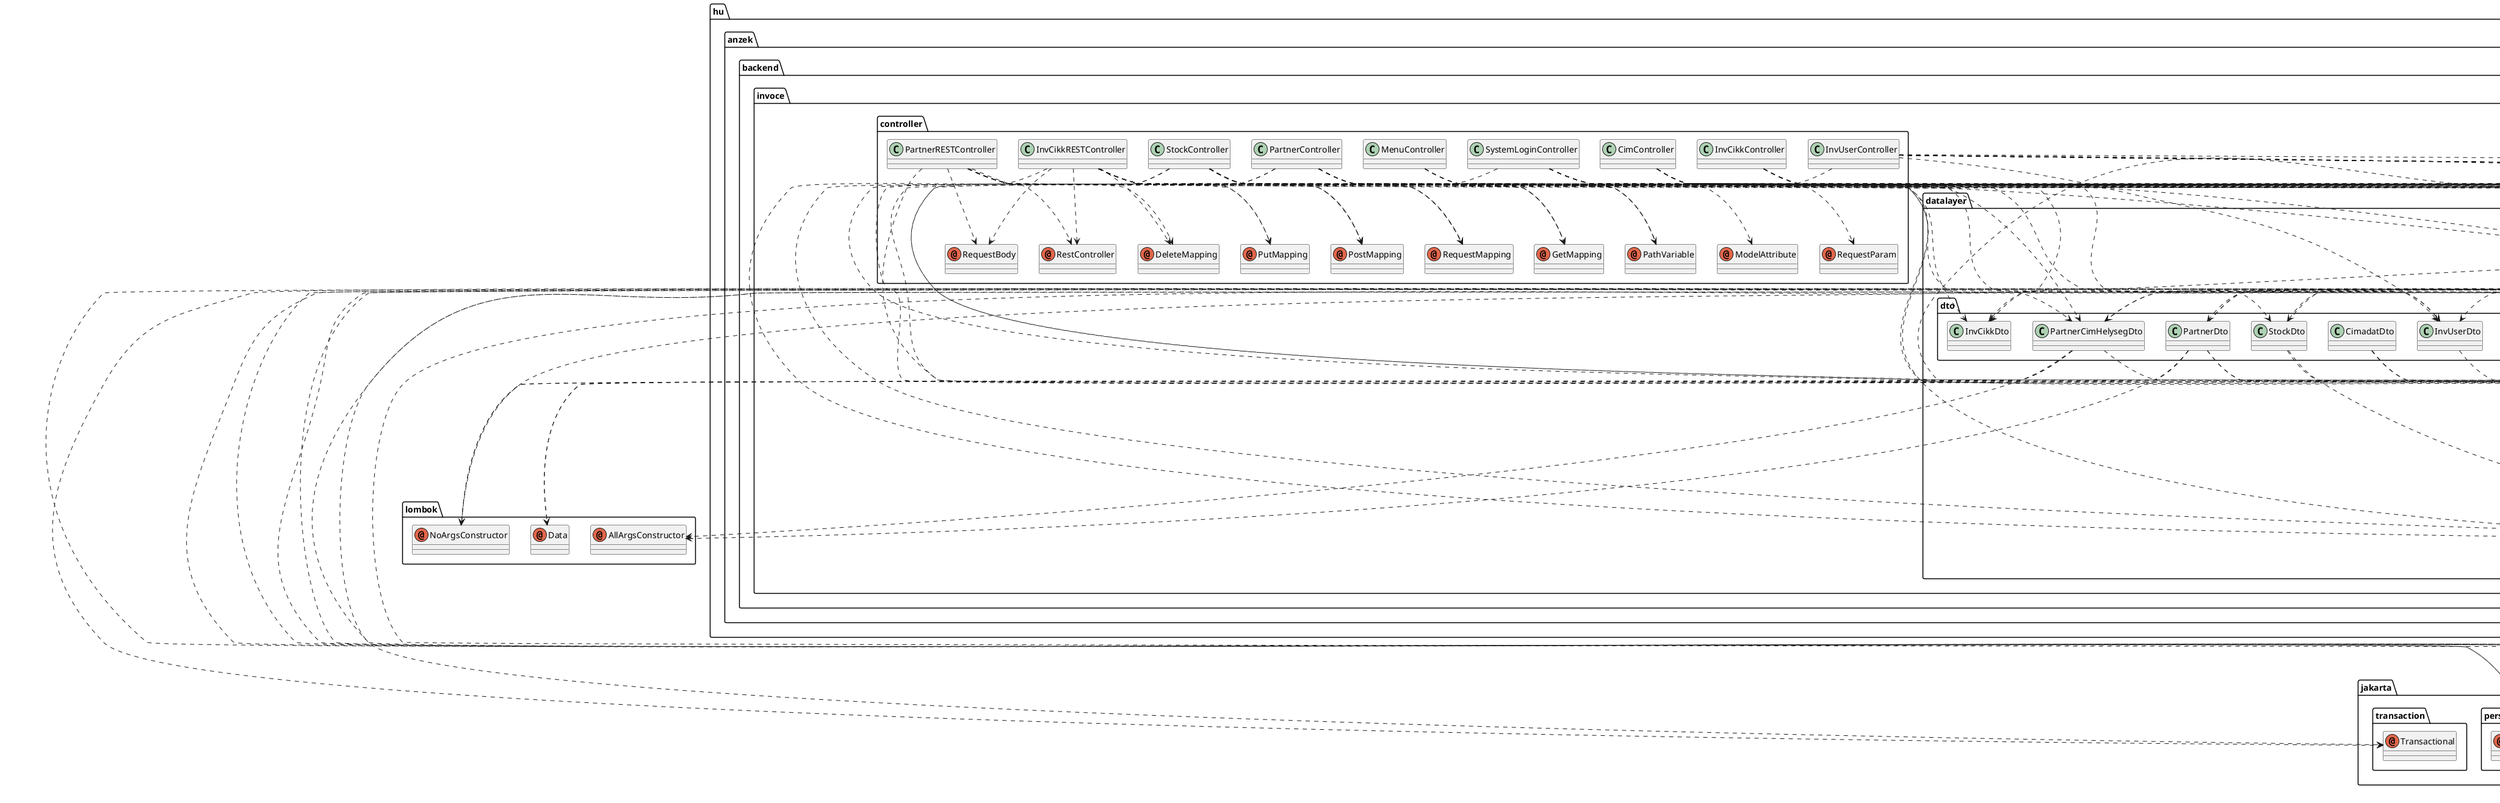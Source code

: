 @startuml
annotation hu.anzek.backend.invoce.controller.DeleteMapping
annotation hu.anzek.backend.invoce.controller.GetMapping
annotation hu.anzek.backend.invoce.controller.ModelAttribute
annotation hu.anzek.backend.invoce.controller.PathVariable
annotation hu.anzek.backend.invoce.controller.PostMapping
annotation hu.anzek.backend.invoce.controller.PutMapping
annotation hu.anzek.backend.invoce.controller.RequestBody
annotation hu.anzek.backend.invoce.controller.RequestMapping
annotation hu.anzek.backend.invoce.controller.RequestParam
annotation hu.anzek.backend.invoce.controller.RestController
annotation jakarta.persistence.Column
annotation jakarta.persistence.Entity
annotation jakarta.persistence.GeneratedValue
annotation jakarta.persistence.Id
annotation jakarta.persistence.JoinColumn
annotation jakarta.persistence.ManyToOne
annotation jakarta.persistence.PersistenceContext
annotation jakarta.persistence.Table
annotation jakarta.transaction.Transactional
annotation java.lang.Override
annotation java.lang.SuppressWarnings
annotation lombok.AllArgsConstructor
annotation lombok.Data
annotation lombok.NoArgsConstructor
annotation org.mapstruct.Mapper
annotation org.mapstruct.Mapping
annotation org.springframework.beans.factory.annotation.Autowired
annotation org.springframework.boot.autoconfigure.SpringBootApplication
annotation org.springframework.boot.autoconfigure.domain.EntityScan
annotation org.springframework.cache.annotation.CacheEvict
annotation org.springframework.context.annotation.Bean
annotation org.springframework.context.annotation.Configuration
annotation org.springframework.context.annotation.Profile
annotation org.springframework.data.jpa.repository.Query
annotation org.springframework.data.repository.query.Param
annotation org.springframework.stereotype.Component
annotation org.springframework.stereotype.Controller
annotation org.springframework.stereotype.Repository
annotation org.springframework.stereotype.Service
annotation org.springframework.web.bind.annotation.GetMapping
annotation org.springframework.web.bind.annotation.ModelAttribute
annotation org.springframework.web.bind.annotation.PathVariable
annotation org.springframework.web.bind.annotation.PostMapping
annotation org.springframework.web.bind.annotation.RequestMapping
annotation org.springframework.web.bind.annotation.RequestParam
class hu.anzek.backend.invoce.InvoceSystemApplication
class hu.anzek.backend.invoce.config.AppBeansConfig
class hu.anzek.backend.invoce.config.AuthorizationConfigLiveRun
class hu.anzek.backend.invoce.config.AuthorizationConfigTestRun
class hu.anzek.backend.invoce.controller.CimController
class hu.anzek.backend.invoce.controller.InvCikkController
class hu.anzek.backend.invoce.controller.InvCikkRESTController
class hu.anzek.backend.invoce.controller.InvUserController
class hu.anzek.backend.invoce.controller.MenuController
class hu.anzek.backend.invoce.controller.PartnerController
class hu.anzek.backend.invoce.controller.PartnerRESTController
class hu.anzek.backend.invoce.controller.StockController
class hu.anzek.backend.invoce.controller.SystemLoginController
class hu.anzek.backend.invoce.datalayer.dto.CimadatDto
class hu.anzek.backend.invoce.datalayer.dto.HelysegnevTarDto
class hu.anzek.backend.invoce.datalayer.dto.InvCikkDto
class hu.anzek.backend.invoce.datalayer.dto.InvUserDto
class hu.anzek.backend.invoce.datalayer.dto.PartnerCimHelysegDto
class hu.anzek.backend.invoce.datalayer.dto.PartnerDto
class hu.anzek.backend.invoce.datalayer.dto.StockDto
class hu.anzek.backend.invoce.datalayer.init.InitDbase
class hu.anzek.backend.invoce.datalayer.mapper.PartnerCimMapper
class hu.anzek.backend.invoce.datalayer.model.Cimadat
class hu.anzek.backend.invoce.datalayer.model.HelysegnevTar
class hu.anzek.backend.invoce.datalayer.model.InvCikk
class hu.anzek.backend.invoce.datalayer.model.InvUser
class hu.anzek.backend.invoce.datalayer.model.Partner
class hu.anzek.backend.invoce.datalayer.model.Stock
class hu.anzek.backend.invoce.service.CimadatService
class hu.anzek.backend.invoce.service.EkezetEltavolito
class hu.anzek.backend.invoce.service.FizmodMapperConverterImpl
class hu.anzek.backend.invoce.service.HelysegnevTarService
class hu.anzek.backend.invoce.service.InvCikkService
class hu.anzek.backend.invoce.service.InvUserService
class hu.anzek.backend.invoce.service.InvoiceSystemAuthentikatorLiveRun
class hu.anzek.backend.invoce.service.InvoiceSystemAuthentikatorTestRun
class hu.anzek.backend.invoce.service.MozgasokMapperConverterImpl
class hu.anzek.backend.invoce.service.PartnerService
class hu.anzek.backend.invoce.service.PartnerStatusMapperConverterImpl
class hu.anzek.backend.invoce.service.StockService
class hu.anzek.backend.invoce.service.UserNotFoundException
class jakarta.persistence.EntityManager
class jakarta.persistence.FetchType
class jakarta.persistence.GenerationType
class jakarta.persistence.Query
class java.lang.Exception
class java.time.LocalDateTime
class java.time.format.DateTimeFormatter
class java.util.ArrayList
class java.util.List
class java.util.Map
class java.util.Objects
class java.util.Optional
class java.util.stream.Collectors
class org.mapstruct.factory.Mappers
class org.springframework.boot.SpringApplication
class org.springframework.http.ResponseEntity
class org.springframework.ui.Model
enum hu.anzek.backend.invoce.service.enumeralt.FizetesiModok
enum hu.anzek.backend.invoce.service.enumeralt.Jogosultsagok
enum hu.anzek.backend.invoce.service.enumeralt.Mozgasok
enum hu.anzek.backend.invoce.service.enumeralt.PartnerStatus
interface hu.anzek.backend.invoce.datalayer.mapper.InvCikkMapper
interface hu.anzek.backend.invoce.datalayer.mapper.InvUserMapper
interface hu.anzek.backend.invoce.datalayer.mapper.PartnerMapper
interface hu.anzek.backend.invoce.datalayer.mapper.PartnerViewMapper
interface hu.anzek.backend.invoce.datalayer.mapper.StockMapper
interface hu.anzek.backend.invoce.datalayer.repository.CimadatRepository
interface hu.anzek.backend.invoce.datalayer.repository.HelysegnevTarRepo
interface hu.anzek.backend.invoce.datalayer.repository.InvCikkRepository
interface hu.anzek.backend.invoce.datalayer.repository.InvUserRepo
interface hu.anzek.backend.invoce.datalayer.repository.PartnerRepository
interface hu.anzek.backend.invoce.datalayer.repository.StockRepository
interface hu.anzek.backend.invoce.service.interfaces.EnumeraltConverter
interface hu.anzek.backend.invoce.service.interfaces.InvoiceSystemAutheticator
interface hu.anzek.backend.invoce.service.interfaces.TorzsadatokCrudAndPrintService
interface org.springframework.boot.CommandLineRunner
interface org.springframework.data.jpa.repository.JpaRepository
hu.anzek.backend.invoce.InvoceSystemApplication ..> java.lang.Override
hu.anzek.backend.invoce.InvoceSystemApplication ..> org.springframework.beans.factory.annotation.Autowired
hu.anzek.backend.invoce.InvoceSystemApplication ..> org.springframework.boot.autoconfigure.SpringBootApplication
hu.anzek.backend.invoce.InvoceSystemApplication ..> hu.anzek.backend.invoce.datalayer.init.InitDbase
hu.anzek.backend.invoce.InvoceSystemApplication ..> hu.anzek.backend.invoce.datalayer.model.InvUser
hu.anzek.backend.invoce.InvoceSystemApplication ..> org.springframework.boot.SpringApplication
hu.anzek.backend.invoce.InvoceSystemApplication --|> org.springframework.boot.CommandLineRunner
hu.anzek.backend.invoce.config.AppBeansConfig ..> org.springframework.context.annotation.Configuration
hu.anzek.backend.invoce.config.AuthorizationConfigLiveRun ..> org.springframework.context.annotation.Bean
hu.anzek.backend.invoce.config.AuthorizationConfigLiveRun ..> org.springframework.context.annotation.Configuration
hu.anzek.backend.invoce.config.AuthorizationConfigLiveRun ..> org.springframework.context.annotation.Profile
hu.anzek.backend.invoce.config.AuthorizationConfigLiveRun ..> hu.anzek.backend.invoce.service.InvoiceSystemAuthentikatorLiveRun
hu.anzek.backend.invoce.config.AuthorizationConfigLiveRun ..> hu.anzek.backend.invoce.service.interfaces.InvoiceSystemAutheticator
hu.anzek.backend.invoce.config.AuthorizationConfigTestRun ..> org.springframework.context.annotation.Bean
hu.anzek.backend.invoce.config.AuthorizationConfigTestRun ..> org.springframework.context.annotation.Configuration
hu.anzek.backend.invoce.config.AuthorizationConfigTestRun ..> org.springframework.context.annotation.Profile
hu.anzek.backend.invoce.config.AuthorizationConfigTestRun ..> hu.anzek.backend.invoce.datalayer.model.InvUser
hu.anzek.backend.invoce.config.AuthorizationConfigTestRun ..> hu.anzek.backend.invoce.service.InvoiceSystemAuthentikatorTestRun
hu.anzek.backend.invoce.config.AuthorizationConfigTestRun ..> hu.anzek.backend.invoce.service.interfaces.InvoiceSystemAutheticator
hu.anzek.backend.invoce.controller.CimController ..> org.springframework.beans.factory.annotation.Autowired
hu.anzek.backend.invoce.controller.CimController ..> org.springframework.stereotype.Controller
hu.anzek.backend.invoce.controller.CimController ..> org.springframework.web.bind.annotation.GetMapping
hu.anzek.backend.invoce.controller.CimController ..> org.springframework.web.bind.annotation.ModelAttribute
hu.anzek.backend.invoce.controller.CimController ..> org.springframework.web.bind.annotation.PathVariable
hu.anzek.backend.invoce.controller.CimController ..> org.springframework.web.bind.annotation.PostMapping
hu.anzek.backend.invoce.controller.CimController ..> hu.anzek.backend.invoce.datalayer.model.Cimadat
hu.anzek.backend.invoce.controller.CimController ..> hu.anzek.backend.invoce.service.CimadatService
hu.anzek.backend.invoce.controller.CimController ..> org.springframework.ui.Model
hu.anzek.backend.invoce.controller.InvCikkController ..> org.springframework.beans.factory.annotation.Autowired
hu.anzek.backend.invoce.controller.InvCikkController ..> org.springframework.stereotype.Controller
hu.anzek.backend.invoce.controller.InvCikkController ..> org.springframework.web.bind.annotation.GetMapping
hu.anzek.backend.invoce.controller.InvCikkController ..> org.springframework.web.bind.annotation.ModelAttribute
hu.anzek.backend.invoce.controller.InvCikkController ..> org.springframework.web.bind.annotation.PathVariable
hu.anzek.backend.invoce.controller.InvCikkController ..> org.springframework.web.bind.annotation.PostMapping
hu.anzek.backend.invoce.controller.InvCikkController ..> org.springframework.web.bind.annotation.RequestMapping
hu.anzek.backend.invoce.controller.InvCikkController ..> hu.anzek.backend.invoce.datalayer.dto.InvCikkDto
hu.anzek.backend.invoce.controller.InvCikkController ..> hu.anzek.backend.invoce.datalayer.model.InvCikk
hu.anzek.backend.invoce.controller.InvCikkController ..> hu.anzek.backend.invoce.service.InvCikkService
hu.anzek.backend.invoce.controller.InvCikkController ..> java.util.List
hu.anzek.backend.invoce.controller.InvCikkController ..> java.util.Map
hu.anzek.backend.invoce.controller.InvCikkController ..> hu.anzek.backend.invoce.datalayer.mapper.InvCikkMapper
hu.anzek.backend.invoce.controller.InvCikkRESTController ..> hu.anzek.backend.invoce.controller.DeleteMapping
hu.anzek.backend.invoce.controller.InvCikkRESTController ..> hu.anzek.backend.invoce.controller.GetMapping
hu.anzek.backend.invoce.controller.InvCikkRESTController ..> hu.anzek.backend.invoce.controller.PathVariable
hu.anzek.backend.invoce.controller.InvCikkRESTController ..> hu.anzek.backend.invoce.controller.PostMapping
hu.anzek.backend.invoce.controller.InvCikkRESTController ..> hu.anzek.backend.invoce.controller.PutMapping
hu.anzek.backend.invoce.controller.InvCikkRESTController ..> hu.anzek.backend.invoce.controller.RequestBody
hu.anzek.backend.invoce.controller.InvCikkRESTController ..> hu.anzek.backend.invoce.controller.RequestMapping
hu.anzek.backend.invoce.controller.InvCikkRESTController ..> hu.anzek.backend.invoce.controller.RestController
hu.anzek.backend.invoce.controller.InvCikkRESTController ..> org.springframework.beans.factory.annotation.Autowired
hu.anzek.backend.invoce.controller.InvCikkRESTController ..> hu.anzek.backend.invoce.datalayer.dto.InvCikkDto
hu.anzek.backend.invoce.controller.InvCikkRESTController ..> hu.anzek.backend.invoce.datalayer.model.InvCikk
hu.anzek.backend.invoce.controller.InvCikkRESTController ..> hu.anzek.backend.invoce.service.InvCikkService
hu.anzek.backend.invoce.controller.InvCikkRESTController ..> java.util.List
hu.anzek.backend.invoce.controller.InvCikkRESTController ..> java.util.stream.Collectors
hu.anzek.backend.invoce.controller.InvCikkRESTController ..> hu.anzek.backend.invoce.datalayer.mapper.InvCikkMapper
hu.anzek.backend.invoce.controller.InvUserController ..> org.springframework.beans.factory.annotation.Autowired
hu.anzek.backend.invoce.controller.InvUserController ..> org.springframework.stereotype.Controller
hu.anzek.backend.invoce.controller.InvUserController ..> org.springframework.web.bind.annotation.GetMapping
hu.anzek.backend.invoce.controller.InvUserController ..> org.springframework.web.bind.annotation.ModelAttribute
hu.anzek.backend.invoce.controller.InvUserController ..> org.springframework.web.bind.annotation.PathVariable
hu.anzek.backend.invoce.controller.InvUserController ..> org.springframework.web.bind.annotation.PostMapping
hu.anzek.backend.invoce.controller.InvUserController ..> org.springframework.web.bind.annotation.RequestMapping
hu.anzek.backend.invoce.controller.InvUserController ..> hu.anzek.backend.invoce.datalayer.dto.InvUserDto
hu.anzek.backend.invoce.controller.InvUserController ..> hu.anzek.backend.invoce.datalayer.model.InvUser
hu.anzek.backend.invoce.controller.InvUserController ..> hu.anzek.backend.invoce.service.InvUserService
hu.anzek.backend.invoce.controller.InvUserController ..> java.util.List
hu.anzek.backend.invoce.controller.InvUserController ..> java.util.Map
hu.anzek.backend.invoce.controller.InvUserController ..> hu.anzek.backend.invoce.datalayer.mapper.InvUserMapper
hu.anzek.backend.invoce.controller.MenuController ..> org.springframework.beans.factory.annotation.Autowired
hu.anzek.backend.invoce.controller.MenuController ..> org.springframework.stereotype.Controller
hu.anzek.backend.invoce.controller.MenuController ..> org.springframework.web.bind.annotation.GetMapping
hu.anzek.backend.invoce.controller.MenuController ..> hu.anzek.backend.invoce.datalayer.dto.InvUserDto
hu.anzek.backend.invoce.controller.MenuController ..> java.util.Map
hu.anzek.backend.invoce.controller.MenuController ..> hu.anzek.backend.invoce.datalayer.mapper.InvUserMapper
hu.anzek.backend.invoce.controller.PartnerController ..> org.springframework.beans.factory.annotation.Autowired
hu.anzek.backend.invoce.controller.PartnerController ..> org.springframework.stereotype.Controller
hu.anzek.backend.invoce.controller.PartnerController ..> org.springframework.web.bind.annotation.GetMapping
hu.anzek.backend.invoce.controller.PartnerController ..> org.springframework.web.bind.annotation.ModelAttribute
hu.anzek.backend.invoce.controller.PartnerController ..> org.springframework.web.bind.annotation.PathVariable
hu.anzek.backend.invoce.controller.PartnerController ..> org.springframework.web.bind.annotation.PostMapping
hu.anzek.backend.invoce.controller.PartnerController ..> hu.anzek.backend.invoce.datalayer.dto.PartnerCimHelysegDto
hu.anzek.backend.invoce.controller.PartnerController ..> hu.anzek.backend.invoce.datalayer.model.Cimadat
hu.anzek.backend.invoce.controller.PartnerController ..> hu.anzek.backend.invoce.datalayer.model.Partner
hu.anzek.backend.invoce.controller.PartnerController ..> hu.anzek.backend.invoce.service.CimadatService
hu.anzek.backend.invoce.controller.PartnerController ..> hu.anzek.backend.invoce.service.HelysegnevTarService
hu.anzek.backend.invoce.controller.PartnerController ..> hu.anzek.backend.invoce.service.PartnerService
hu.anzek.backend.invoce.controller.PartnerController ..> java.util.List
hu.anzek.backend.invoce.controller.PartnerController ..> org.springframework.ui.Model
hu.anzek.backend.invoce.controller.PartnerRESTController ..> hu.anzek.backend.invoce.controller.DeleteMapping
hu.anzek.backend.invoce.controller.PartnerRESTController ..> hu.anzek.backend.invoce.controller.GetMapping
hu.anzek.backend.invoce.controller.PartnerRESTController ..> hu.anzek.backend.invoce.controller.PathVariable
hu.anzek.backend.invoce.controller.PartnerRESTController ..> hu.anzek.backend.invoce.controller.PostMapping
hu.anzek.backend.invoce.controller.PartnerRESTController ..> hu.anzek.backend.invoce.controller.PutMapping
hu.anzek.backend.invoce.controller.PartnerRESTController ..> hu.anzek.backend.invoce.controller.RequestBody
hu.anzek.backend.invoce.controller.PartnerRESTController ..> hu.anzek.backend.invoce.controller.RequestMapping
hu.anzek.backend.invoce.controller.PartnerRESTController ..> hu.anzek.backend.invoce.controller.RestController
hu.anzek.backend.invoce.controller.PartnerRESTController ..> org.springframework.beans.factory.annotation.Autowired
hu.anzek.backend.invoce.controller.PartnerRESTController ..> hu.anzek.backend.invoce.datalayer.dto.PartnerCimHelysegDto
hu.anzek.backend.invoce.controller.PartnerRESTController ..> hu.anzek.backend.invoce.datalayer.model.Partner
hu.anzek.backend.invoce.controller.PartnerRESTController ..> hu.anzek.backend.invoce.service.PartnerService
hu.anzek.backend.invoce.controller.PartnerRESTController ..> java.util.List
hu.anzek.backend.invoce.controller.PartnerRESTController ..> org.springframework.http.ResponseEntity
hu.anzek.backend.invoce.controller.StockController ..> hu.anzek.backend.invoce.controller.GetMapping
hu.anzek.backend.invoce.controller.StockController ..> hu.anzek.backend.invoce.controller.ModelAttribute
hu.anzek.backend.invoce.controller.StockController ..> hu.anzek.backend.invoce.controller.PathVariable
hu.anzek.backend.invoce.controller.StockController ..> hu.anzek.backend.invoce.controller.PostMapping
hu.anzek.backend.invoce.controller.StockController ..> hu.anzek.backend.invoce.controller.RequestMapping
hu.anzek.backend.invoce.controller.StockController ..> hu.anzek.backend.invoce.controller.RequestParam
hu.anzek.backend.invoce.controller.StockController ..> org.springframework.beans.factory.annotation.Autowired
hu.anzek.backend.invoce.controller.StockController ..> org.springframework.stereotype.Controller
hu.anzek.backend.invoce.controller.StockController ..> hu.anzek.backend.invoce.datalayer.dto.StockDto
hu.anzek.backend.invoce.controller.StockController ..> hu.anzek.backend.invoce.datalayer.model.InvCikk
hu.anzek.backend.invoce.controller.StockController ..> hu.anzek.backend.invoce.datalayer.model.Stock
hu.anzek.backend.invoce.controller.StockController ..> hu.anzek.backend.invoce.service.InvCikkService
hu.anzek.backend.invoce.controller.StockController ..> hu.anzek.backend.invoce.service.StockService
hu.anzek.backend.invoce.controller.StockController ..> java.util.ArrayList
hu.anzek.backend.invoce.controller.StockController ..> java.util.List
hu.anzek.backend.invoce.controller.StockController ..> org.springframework.ui.Model
hu.anzek.backend.invoce.controller.StockController ..> hu.anzek.backend.invoce.datalayer.mapper.StockMapper
hu.anzek.backend.invoce.controller.SystemLoginController ..> org.springframework.beans.factory.annotation.Autowired
hu.anzek.backend.invoce.controller.SystemLoginController ..> org.springframework.stereotype.Controller
hu.anzek.backend.invoce.controller.SystemLoginController ..> org.springframework.web.bind.annotation.GetMapping
hu.anzek.backend.invoce.controller.SystemLoginController ..> org.springframework.web.bind.annotation.ModelAttribute
hu.anzek.backend.invoce.controller.SystemLoginController ..> org.springframework.web.bind.annotation.PostMapping
hu.anzek.backend.invoce.controller.SystemLoginController ..> org.springframework.web.bind.annotation.RequestParam
hu.anzek.backend.invoce.controller.SystemLoginController ..> hu.anzek.backend.invoce.InvoceSystemApplication
hu.anzek.backend.invoce.controller.SystemLoginController ..> hu.anzek.backend.invoce.datalayer.dto.InvUserDto
hu.anzek.backend.invoce.controller.SystemLoginController ..> hu.anzek.backend.invoce.datalayer.model.InvUser
hu.anzek.backend.invoce.controller.SystemLoginController ..> java.util.Map
hu.anzek.backend.invoce.controller.SystemLoginController ..> hu.anzek.backend.invoce.datalayer.mapper.InvUserMapper
hu.anzek.backend.invoce.controller.SystemLoginController ..> hu.anzek.backend.invoce.service.interfaces.InvoiceSystemAutheticator
hu.anzek.backend.invoce.datalayer.dto.CimadatDto ..> org.springframework.stereotype.Component
hu.anzek.backend.invoce.datalayer.dto.CimadatDto ..> hu.anzek.backend.invoce.datalayer.model.HelysegnevTar
hu.anzek.backend.invoce.datalayer.dto.HelysegnevTarDto ..> org.springframework.stereotype.Component
hu.anzek.backend.invoce.datalayer.dto.InvUserDto ..> org.springframework.stereotype.Component
hu.anzek.backend.invoce.datalayer.dto.PartnerCimHelysegDto ..> lombok.AllArgsConstructor
hu.anzek.backend.invoce.datalayer.dto.PartnerCimHelysegDto ..> lombok.Data
hu.anzek.backend.invoce.datalayer.dto.PartnerCimHelysegDto ..> lombok.NoArgsConstructor
hu.anzek.backend.invoce.datalayer.dto.PartnerCimHelysegDto ..> org.springframework.stereotype.Component
hu.anzek.backend.invoce.datalayer.dto.PartnerDto ..> lombok.AllArgsConstructor
hu.anzek.backend.invoce.datalayer.dto.PartnerDto ..> lombok.Data
hu.anzek.backend.invoce.datalayer.dto.PartnerDto ..> lombok.NoArgsConstructor
hu.anzek.backend.invoce.datalayer.dto.PartnerDto ..> org.springframework.stereotype.Component
hu.anzek.backend.invoce.datalayer.dto.PartnerDto ..> hu.anzek.backend.invoce.datalayer.model.Cimadat
hu.anzek.backend.invoce.datalayer.dto.PartnerDto ..> hu.anzek.backend.invoce.service.enumeralt.FizetesiModok
hu.anzek.backend.invoce.datalayer.dto.PartnerDto ..> hu.anzek.backend.invoce.service.enumeralt.PartnerStatus
hu.anzek.backend.invoce.datalayer.dto.StockDto ..> hu.anzek.backend.invoce.datalayer.model.InvCikk
hu.anzek.backend.invoce.datalayer.dto.StockDto ..> java.time.LocalDateTime
hu.anzek.backend.invoce.datalayer.dto.StockDto ..> hu.anzek.backend.invoce.service.enumeralt.Mozgasok
hu.anzek.backend.invoce.datalayer.init.InitDbase ..> org.springframework.beans.factory.annotation.Autowired
hu.anzek.backend.invoce.datalayer.init.InitDbase ..> org.springframework.stereotype.Service
hu.anzek.backend.invoce.datalayer.init.InitDbase ..> hu.anzek.backend.invoce.datalayer.model.InvUser
hu.anzek.backend.invoce.datalayer.init.InitDbase ..> hu.anzek.backend.invoce.service.InvUserService
hu.anzek.backend.invoce.datalayer.init.InitDbase ..> hu.anzek.backend.invoce.service.enumeralt.Jogosultsagok
hu.anzek.backend.invoce.datalayer.init.InitDbase ..> hu.anzek.backend.invoce.datalayer.repository.InvUserRepo
hu.anzek.backend.invoce.datalayer.mapper.PartnerCimMapper ..> org.springframework.stereotype.Service
hu.anzek.backend.invoce.datalayer.mapper.PartnerCimMapper ..> hu.anzek.backend.invoce.datalayer.model.Cimadat
hu.anzek.backend.invoce.datalayer.mapper.PartnerCimMapper ..> hu.anzek.backend.invoce.datalayer.model.HelysegnevTar
hu.anzek.backend.invoce.datalayer.mapper.PartnerCimMapper ..> hu.anzek.backend.invoce.datalayer.model.Partner
hu.anzek.backend.invoce.datalayer.model.Cimadat ..> jakarta.persistence.Entity
hu.anzek.backend.invoce.datalayer.model.Cimadat ..> jakarta.persistence.GeneratedValue
hu.anzek.backend.invoce.datalayer.model.Cimadat ..> jakarta.persistence.Id
hu.anzek.backend.invoce.datalayer.model.Cimadat ..> jakarta.persistence.JoinColumn
hu.anzek.backend.invoce.datalayer.model.Cimadat ..> jakarta.persistence.ManyToOne
hu.anzek.backend.invoce.datalayer.model.Cimadat ..> java.lang.Override
hu.anzek.backend.invoce.datalayer.model.Cimadat ..> org.springframework.stereotype.Repository
hu.anzek.backend.invoce.datalayer.model.Cimadat ..> jakarta.persistence.GenerationType
hu.anzek.backend.invoce.datalayer.model.Cimadat ..> java.util.Objects
hu.anzek.backend.invoce.datalayer.model.HelysegnevTar ..> jakarta.persistence.Entity
hu.anzek.backend.invoce.datalayer.model.HelysegnevTar ..> jakarta.persistence.Id
hu.anzek.backend.invoce.datalayer.model.HelysegnevTar ..> org.springframework.stereotype.Repository
hu.anzek.backend.invoce.datalayer.model.InvCikk ..> jakarta.persistence.Entity
hu.anzek.backend.invoce.datalayer.model.InvCikk ..> jakarta.persistence.GeneratedValue
hu.anzek.backend.invoce.datalayer.model.InvCikk ..> jakarta.persistence.Id
hu.anzek.backend.invoce.datalayer.model.InvCikk ..> org.springframework.stereotype.Repository
hu.anzek.backend.invoce.datalayer.model.InvCikk ..> jakarta.persistence.GenerationType
hu.anzek.backend.invoce.datalayer.model.InvUser ..> jakarta.persistence.Column
hu.anzek.backend.invoce.datalayer.model.InvUser ..> jakarta.persistence.Entity
hu.anzek.backend.invoce.datalayer.model.InvUser ..> jakarta.persistence.GeneratedValue
hu.anzek.backend.invoce.datalayer.model.InvUser ..> jakarta.persistence.Id
hu.anzek.backend.invoce.datalayer.model.InvUser ..> java.lang.Override
hu.anzek.backend.invoce.datalayer.model.InvUser ..> org.springframework.stereotype.Repository
hu.anzek.backend.invoce.datalayer.model.InvUser ..> jakarta.persistence.GenerationType
hu.anzek.backend.invoce.datalayer.model.Partner ..> jakarta.persistence.Entity
hu.anzek.backend.invoce.datalayer.model.Partner ..> jakarta.persistence.GeneratedValue
hu.anzek.backend.invoce.datalayer.model.Partner ..> jakarta.persistence.Id
hu.anzek.backend.invoce.datalayer.model.Partner ..> jakarta.persistence.ManyToOne
hu.anzek.backend.invoce.datalayer.model.Partner ..> java.lang.Override
hu.anzek.backend.invoce.datalayer.model.Partner ..> org.springframework.stereotype.Repository
hu.anzek.backend.invoce.datalayer.model.Partner ..> jakarta.persistence.GenerationType
hu.anzek.backend.invoce.datalayer.model.Partner ..> java.util.Objects
hu.anzek.backend.invoce.datalayer.model.Partner ..> hu.anzek.backend.invoce.service.enumeralt.FizetesiModok
hu.anzek.backend.invoce.datalayer.model.Partner ..> hu.anzek.backend.invoce.service.enumeralt.PartnerStatus
hu.anzek.backend.invoce.datalayer.model.Stock ..> jakarta.persistence.Entity
hu.anzek.backend.invoce.datalayer.model.Stock ..> jakarta.persistence.GeneratedValue
hu.anzek.backend.invoce.datalayer.model.Stock ..> jakarta.persistence.Id
hu.anzek.backend.invoce.datalayer.model.Stock ..> jakarta.persistence.ManyToOne
hu.anzek.backend.invoce.datalayer.model.Stock ..> jakarta.persistence.Table
hu.anzek.backend.invoce.datalayer.model.Stock ..> org.springframework.boot.autoconfigure.domain.EntityScan
hu.anzek.backend.invoce.datalayer.model.Stock ..> org.springframework.stereotype.Repository
hu.anzek.backend.invoce.datalayer.model.Stock ..> jakarta.persistence.FetchType
hu.anzek.backend.invoce.datalayer.model.Stock ..> jakarta.persistence.GenerationType
hu.anzek.backend.invoce.datalayer.model.Stock ..> java.time.LocalDateTime
hu.anzek.backend.invoce.datalayer.model.Stock ..> hu.anzek.backend.invoce.service.enumeralt.Mozgasok
hu.anzek.backend.invoce.service.CimadatService ..> java.lang.Override
hu.anzek.backend.invoce.service.CimadatService ..> org.springframework.beans.factory.annotation.Autowired
hu.anzek.backend.invoce.service.CimadatService ..> org.springframework.stereotype.Service
hu.anzek.backend.invoce.service.CimadatService ..> hu.anzek.backend.invoce.datalayer.model.Cimadat
hu.anzek.backend.invoce.service.CimadatService ..> java.util.List
hu.anzek.backend.invoce.service.CimadatService ..> hu.anzek.backend.invoce.datalayer.repository.CimadatRepository
hu.anzek.backend.invoce.service.CimadatService --|> hu.anzek.backend.invoce.service.interfaces.TorzsadatokCrudAndPrintService
hu.anzek.backend.invoce.service.EkezetEltavolito ..> lombok.NoArgsConstructor
hu.anzek.backend.invoce.service.FizmodMapperConverterImpl ..> java.lang.Override
hu.anzek.backend.invoce.service.FizmodMapperConverterImpl ..> org.springframework.stereotype.Component
hu.anzek.backend.invoce.service.FizmodMapperConverterImpl ..> hu.anzek.backend.invoce.service.enumeralt.FizetesiModok
hu.anzek.backend.invoce.service.FizmodMapperConverterImpl --|> hu.anzek.backend.invoce.service.interfaces.EnumeraltConverter
hu.anzek.backend.invoce.service.HelysegnevTarService ..> org.springframework.beans.factory.annotation.Autowired
hu.anzek.backend.invoce.service.HelysegnevTarService ..> org.springframework.stereotype.Service
hu.anzek.backend.invoce.service.HelysegnevTarService ..> hu.anzek.backend.invoce.datalayer.model.HelysegnevTar
hu.anzek.backend.invoce.service.HelysegnevTarService ..> java.util.List
hu.anzek.backend.invoce.service.HelysegnevTarService ..> hu.anzek.backend.invoce.datalayer.repository.HelysegnevTarRepo
hu.anzek.backend.invoce.service.InvCikkService ..> java.lang.Override
hu.anzek.backend.invoce.service.InvCikkService ..> org.springframework.beans.factory.annotation.Autowired
hu.anzek.backend.invoce.service.InvCikkService ..> org.springframework.stereotype.Service
hu.anzek.backend.invoce.service.InvCikkService ..> hu.anzek.backend.invoce.datalayer.model.InvCikk
hu.anzek.backend.invoce.service.InvCikkService ..> java.util.List
hu.anzek.backend.invoce.service.InvCikkService ..> hu.anzek.backend.invoce.datalayer.repository.InvCikkRepository
hu.anzek.backend.invoce.service.InvCikkService --|> hu.anzek.backend.invoce.service.interfaces.TorzsadatokCrudAndPrintService
hu.anzek.backend.invoce.service.InvUserService ..> jakarta.transaction.Transactional
hu.anzek.backend.invoce.service.InvUserService ..> org.springframework.beans.factory.annotation.Autowired
hu.anzek.backend.invoce.service.InvUserService ..> org.springframework.stereotype.Service
hu.anzek.backend.invoce.service.InvUserService ..> hu.anzek.backend.invoce.datalayer.model.InvUser
hu.anzek.backend.invoce.service.InvUserService ..> java.util.List
hu.anzek.backend.invoce.service.InvUserService ..> java.util.Optional
hu.anzek.backend.invoce.service.InvUserService ..> hu.anzek.backend.invoce.datalayer.repository.InvUserRepo
hu.anzek.backend.invoce.service.InvoiceSystemAuthentikatorLiveRun ..> java.lang.Override
hu.anzek.backend.invoce.service.InvoiceSystemAuthentikatorLiveRun ..> org.springframework.beans.factory.annotation.Autowired
hu.anzek.backend.invoce.service.InvoiceSystemAuthentikatorLiveRun ..> hu.anzek.backend.invoce.datalayer.model.InvUser
hu.anzek.backend.invoce.service.InvoiceSystemAuthentikatorLiveRun ..> hu.anzek.backend.invoce.datalayer.repository.InvUserRepo
hu.anzek.backend.invoce.service.InvoiceSystemAuthentikatorLiveRun --|> hu.anzek.backend.invoce.service.interfaces.InvoiceSystemAutheticator
hu.anzek.backend.invoce.service.InvoiceSystemAuthentikatorTestRun ..> java.lang.Override
hu.anzek.backend.invoce.service.InvoiceSystemAuthentikatorTestRun ..> hu.anzek.backend.invoce.datalayer.model.InvUser
hu.anzek.backend.invoce.service.InvoiceSystemAuthentikatorTestRun --|> hu.anzek.backend.invoce.service.interfaces.InvoiceSystemAutheticator
hu.anzek.backend.invoce.service.MozgasokMapperConverterImpl ..> java.lang.Override
hu.anzek.backend.invoce.service.MozgasokMapperConverterImpl ..> org.springframework.stereotype.Component
hu.anzek.backend.invoce.service.MozgasokMapperConverterImpl ..> hu.anzek.backend.invoce.service.enumeralt.Mozgasok
hu.anzek.backend.invoce.service.MozgasokMapperConverterImpl --|> hu.anzek.backend.invoce.service.interfaces.EnumeraltConverter
hu.anzek.backend.invoce.service.PartnerService ..> jakarta.persistence.PersistenceContext
hu.anzek.backend.invoce.service.PartnerService ..> java.lang.Override
hu.anzek.backend.invoce.service.PartnerService ..> java.lang.SuppressWarnings
hu.anzek.backend.invoce.service.PartnerService ..> org.springframework.beans.factory.annotation.Autowired
hu.anzek.backend.invoce.service.PartnerService ..> org.springframework.stereotype.Service
hu.anzek.backend.invoce.service.PartnerService ..> hu.anzek.backend.invoce.datalayer.dto.PartnerCimHelysegDto
hu.anzek.backend.invoce.service.PartnerService ..> hu.anzek.backend.invoce.datalayer.mapper.PartnerCimMapper
hu.anzek.backend.invoce.service.PartnerService ..> hu.anzek.backend.invoce.datalayer.model.Cimadat
hu.anzek.backend.invoce.service.PartnerService ..> hu.anzek.backend.invoce.datalayer.model.Partner
hu.anzek.backend.invoce.service.PartnerService ..> jakarta.persistence.EntityManager
hu.anzek.backend.invoce.service.PartnerService ..> jakarta.persistence.Query
hu.anzek.backend.invoce.service.PartnerService ..> java.util.List
hu.anzek.backend.invoce.service.PartnerService ..> java.util.Optional
hu.anzek.backend.invoce.service.PartnerService ..> java.util.stream.Collectors
hu.anzek.backend.invoce.service.PartnerService ..> hu.anzek.backend.invoce.datalayer.mapper.PartnerMapper
hu.anzek.backend.invoce.service.PartnerService ..> hu.anzek.backend.invoce.datalayer.mapper.PartnerViewMapper
hu.anzek.backend.invoce.service.PartnerService ..> hu.anzek.backend.invoce.datalayer.repository.PartnerRepository
hu.anzek.backend.invoce.service.PartnerService --|> hu.anzek.backend.invoce.service.interfaces.TorzsadatokCrudAndPrintService
hu.anzek.backend.invoce.service.PartnerStatusMapperConverterImpl ..> java.lang.Override
hu.anzek.backend.invoce.service.PartnerStatusMapperConverterImpl ..> org.springframework.stereotype.Component
hu.anzek.backend.invoce.service.PartnerStatusMapperConverterImpl ..> hu.anzek.backend.invoce.service.enumeralt.PartnerStatus
hu.anzek.backend.invoce.service.PartnerStatusMapperConverterImpl --|> hu.anzek.backend.invoce.service.interfaces.EnumeraltConverter
hu.anzek.backend.invoce.service.StockService ..> jakarta.persistence.PersistenceContext
hu.anzek.backend.invoce.service.StockService ..> jakarta.transaction.Transactional
hu.anzek.backend.invoce.service.StockService ..> java.lang.SuppressWarnings
hu.anzek.backend.invoce.service.StockService ..> org.springframework.beans.factory.annotation.Autowired
hu.anzek.backend.invoce.service.StockService ..> org.springframework.cache.annotation.CacheEvict
hu.anzek.backend.invoce.service.StockService ..> org.springframework.stereotype.Service
hu.anzek.backend.invoce.service.StockService ..> hu.anzek.backend.invoce.datalayer.model.InvCikk
hu.anzek.backend.invoce.service.StockService ..> hu.anzek.backend.invoce.datalayer.model.Stock
hu.anzek.backend.invoce.service.StockService ..> jakarta.persistence.EntityManager
hu.anzek.backend.invoce.service.StockService ..> jakarta.persistence.Query
hu.anzek.backend.invoce.service.StockService ..> java.time.LocalDateTime
hu.anzek.backend.invoce.service.StockService ..> java.time.format.DateTimeFormatter
hu.anzek.backend.invoce.service.StockService ..> java.util.List
hu.anzek.backend.invoce.service.StockService ..> hu.anzek.backend.invoce.datalayer.repository.StockRepository
hu.anzek.backend.invoce.service.UserNotFoundException --|> java.lang.Exception
hu.anzek.backend.invoce.datalayer.mapper.InvCikkMapper ..> org.mapstruct.Mapper
hu.anzek.backend.invoce.datalayer.mapper.InvCikkMapper ..> hu.anzek.backend.invoce.datalayer.dto.InvCikkDto
hu.anzek.backend.invoce.datalayer.mapper.InvCikkMapper ..> hu.anzek.backend.invoce.datalayer.model.InvCikk
hu.anzek.backend.invoce.datalayer.mapper.InvCikkMapper ..> java.util.List
hu.anzek.backend.invoce.datalayer.mapper.InvUserMapper ..> org.mapstruct.Mapper
hu.anzek.backend.invoce.datalayer.mapper.InvUserMapper ..> hu.anzek.backend.invoce.datalayer.dto.InvUserDto
hu.anzek.backend.invoce.datalayer.mapper.InvUserMapper ..> hu.anzek.backend.invoce.datalayer.model.InvUser
hu.anzek.backend.invoce.datalayer.mapper.InvUserMapper ..> java.util.List
hu.anzek.backend.invoce.datalayer.mapper.PartnerMapper ..> org.mapstruct.Mapper
hu.anzek.backend.invoce.datalayer.mapper.PartnerMapper ..> hu.anzek.backend.invoce.datalayer.dto.PartnerDto
hu.anzek.backend.invoce.datalayer.mapper.PartnerMapper ..> hu.anzek.backend.invoce.datalayer.model.Partner
hu.anzek.backend.invoce.datalayer.mapper.PartnerMapper ..> java.util.List
hu.anzek.backend.invoce.datalayer.mapper.PartnerViewMapper ..> org.mapstruct.Mapper
hu.anzek.backend.invoce.datalayer.mapper.PartnerViewMapper ..> org.mapstruct.Mapping
hu.anzek.backend.invoce.datalayer.mapper.PartnerViewMapper ..> org.springframework.stereotype.Service
hu.anzek.backend.invoce.datalayer.mapper.PartnerViewMapper ..> hu.anzek.backend.invoce.datalayer.dto.PartnerCimHelysegDto
hu.anzek.backend.invoce.datalayer.mapper.PartnerViewMapper ..> hu.anzek.backend.invoce.datalayer.model.Partner
hu.anzek.backend.invoce.datalayer.mapper.PartnerViewMapper ..> hu.anzek.backend.invoce.service.FizmodMapperConverterImpl
hu.anzek.backend.invoce.datalayer.mapper.PartnerViewMapper ..> hu.anzek.backend.invoce.service.PartnerStatusMapperConverterImpl
hu.anzek.backend.invoce.datalayer.mapper.PartnerViewMapper ..> java.util.List
hu.anzek.backend.invoce.datalayer.mapper.PartnerViewMapper ..> org.mapstruct.factory.Mappers
hu.anzek.backend.invoce.datalayer.mapper.StockMapper ..> org.mapstruct.Mapper
hu.anzek.backend.invoce.datalayer.mapper.StockMapper ..> hu.anzek.backend.invoce.datalayer.dto.StockDto
hu.anzek.backend.invoce.datalayer.mapper.StockMapper ..> hu.anzek.backend.invoce.datalayer.model.Stock
hu.anzek.backend.invoce.datalayer.mapper.StockMapper ..> java.util.List
hu.anzek.backend.invoce.datalayer.repository.CimadatRepository ..> org.springframework.data.jpa.repository.Query
hu.anzek.backend.invoce.datalayer.repository.CimadatRepository ..> org.springframework.data.repository.query.Param
hu.anzek.backend.invoce.datalayer.repository.CimadatRepository ..> org.springframework.stereotype.Repository
hu.anzek.backend.invoce.datalayer.repository.CimadatRepository ..> hu.anzek.backend.invoce.datalayer.model.Cimadat
hu.anzek.backend.invoce.datalayer.repository.CimadatRepository ..> java.util.List
hu.anzek.backend.invoce.datalayer.repository.CimadatRepository --|> org.springframework.data.jpa.repository.JpaRepository
hu.anzek.backend.invoce.datalayer.repository.HelysegnevTarRepo ..> org.springframework.stereotype.Repository
hu.anzek.backend.invoce.datalayer.repository.HelysegnevTarRepo ..> hu.anzek.backend.invoce.datalayer.model.HelysegnevTar
hu.anzek.backend.invoce.datalayer.repository.HelysegnevTarRepo --|> org.springframework.data.jpa.repository.JpaRepository
hu.anzek.backend.invoce.datalayer.repository.InvCikkRepository ..> org.springframework.stereotype.Repository
hu.anzek.backend.invoce.datalayer.repository.InvCikkRepository ..> hu.anzek.backend.invoce.datalayer.model.InvCikk
hu.anzek.backend.invoce.datalayer.repository.InvCikkRepository --|> org.springframework.data.jpa.repository.JpaRepository
hu.anzek.backend.invoce.datalayer.repository.InvUserRepo ..> org.springframework.data.repository.query.Param
hu.anzek.backend.invoce.datalayer.repository.InvUserRepo ..> org.springframework.stereotype.Repository
hu.anzek.backend.invoce.datalayer.repository.InvUserRepo ..> hu.anzek.backend.invoce.datalayer.model.InvUser
hu.anzek.backend.invoce.datalayer.repository.InvUserRepo ..> java.util.List
hu.anzek.backend.invoce.datalayer.repository.InvUserRepo --|> org.springframework.data.jpa.repository.JpaRepository
hu.anzek.backend.invoce.datalayer.repository.PartnerRepository ..> org.springframework.stereotype.Repository
hu.anzek.backend.invoce.datalayer.repository.PartnerRepository ..> hu.anzek.backend.invoce.datalayer.model.Partner
hu.anzek.backend.invoce.datalayer.repository.PartnerRepository --|> org.springframework.data.jpa.repository.JpaRepository
hu.anzek.backend.invoce.datalayer.repository.StockRepository ..> org.springframework.stereotype.Repository
hu.anzek.backend.invoce.datalayer.repository.StockRepository ..> hu.anzek.backend.invoce.datalayer.model.Stock
hu.anzek.backend.invoce.datalayer.repository.StockRepository --|> org.springframework.data.jpa.repository.JpaRepository
hu.anzek.backend.invoce.service.interfaces.EnumeraltConverter ..> org.springframework.stereotype.Component
hu.anzek.backend.invoce.service.interfaces.InvoiceSystemAutheticator ..> org.springframework.stereotype.Component
hu.anzek.backend.invoce.service.interfaces.InvoiceSystemAutheticator ..> hu.anzek.backend.invoce.datalayer.model.InvUser
hu.anzek.backend.invoce.service.interfaces.TorzsadatokCrudAndPrintService ..> java.util.List
@enduml